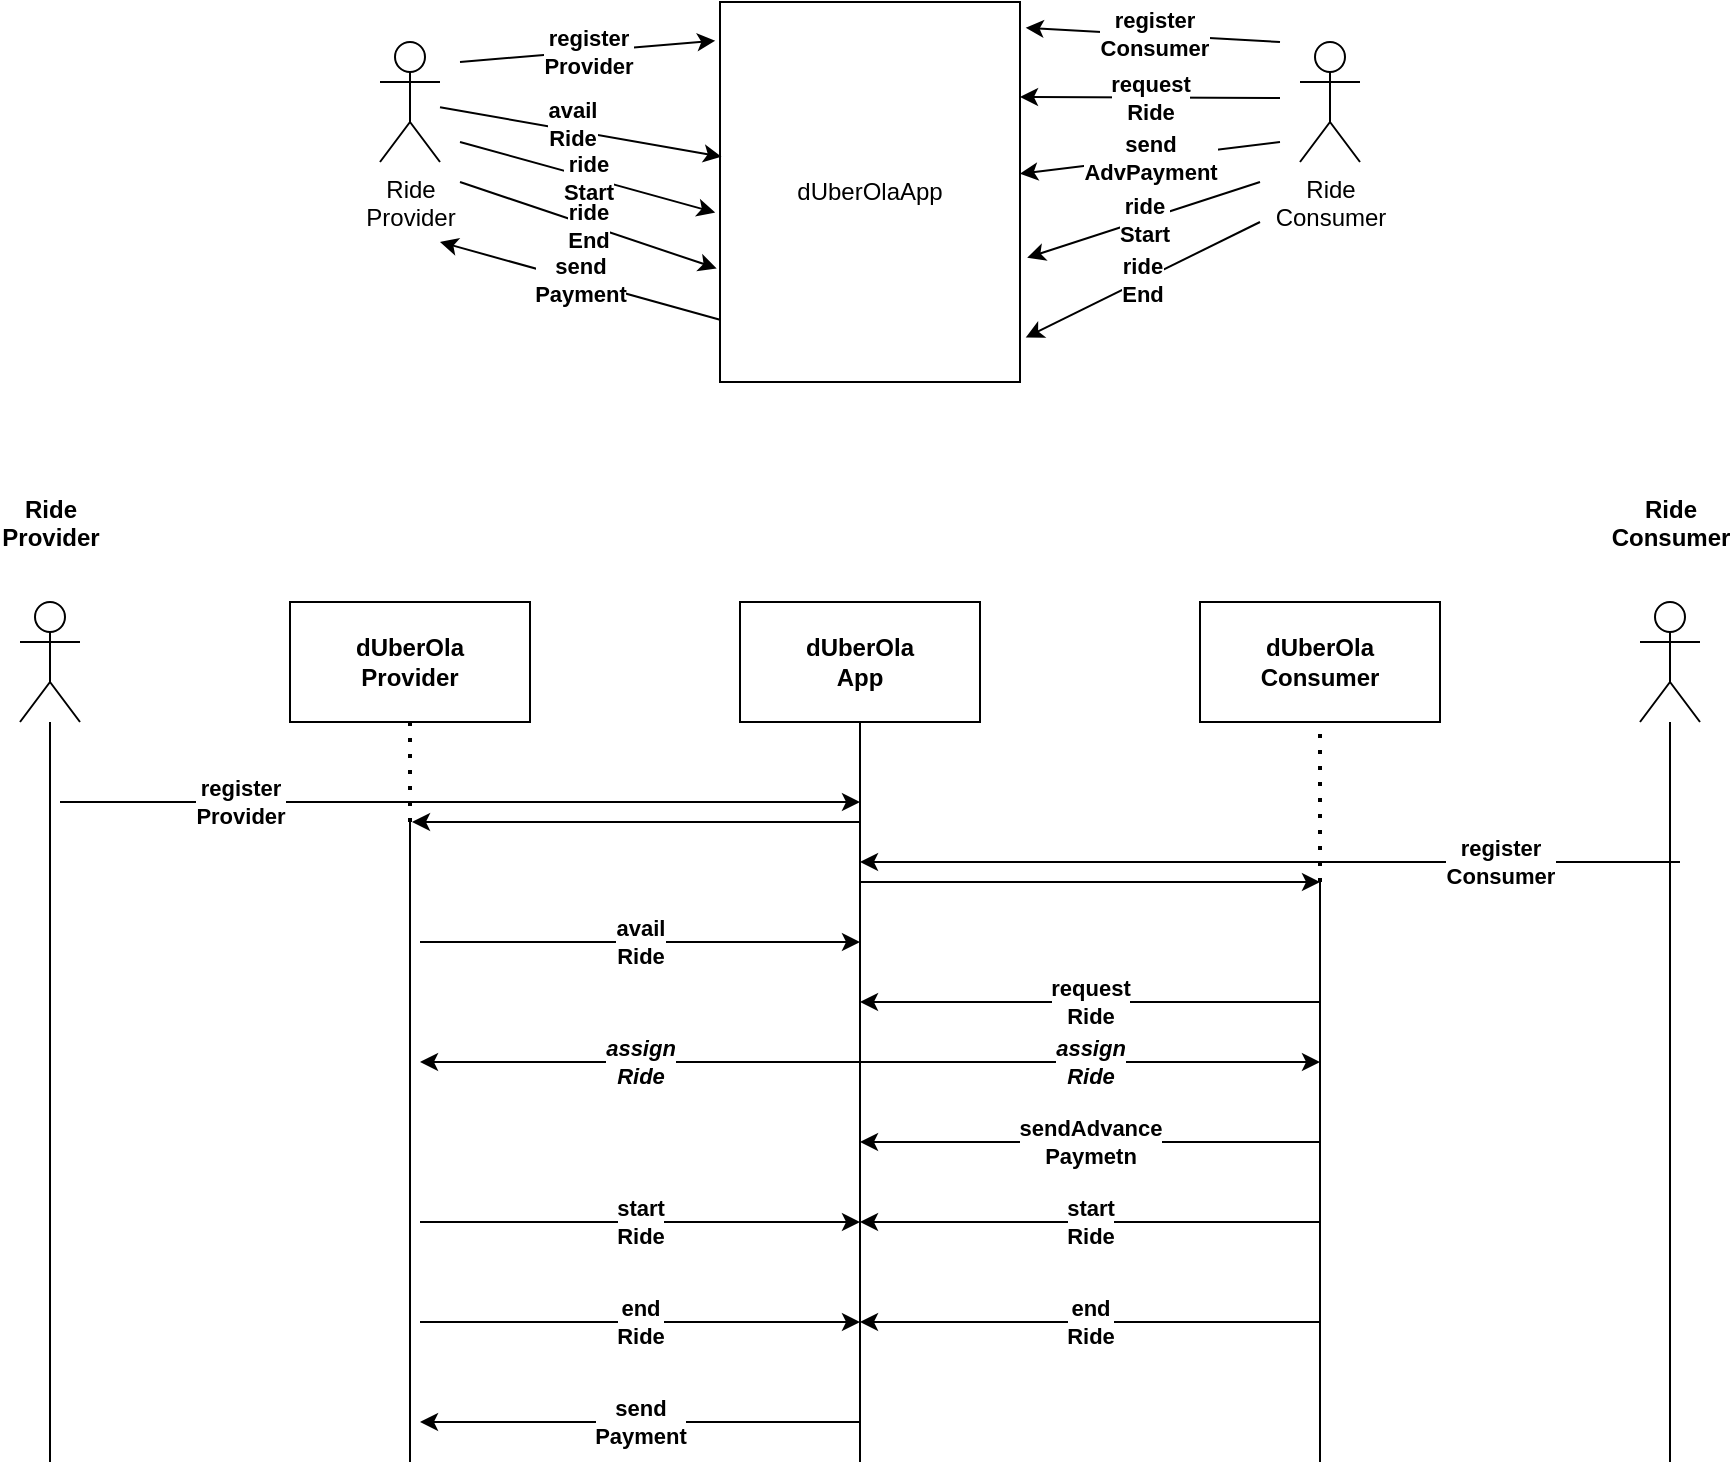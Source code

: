 <mxfile version="20.3.0" type="device"><diagram id="HCHH_OFUyhICSffRo7Yo" name="Page-1"><mxGraphModel dx="1888" dy="649" grid="1" gridSize="10" guides="1" tooltips="1" connect="1" arrows="1" fold="1" page="1" pageScale="1" pageWidth="850" pageHeight="1100" math="0" shadow="0"><root><mxCell id="0"/><mxCell id="1" parent="0"/><mxCell id="FoFxBenSduwCemj8S_Jc-1" value="dUberOlaApp" style="rounded=0;whiteSpace=wrap;html=1;" vertex="1" parent="1"><mxGeometry x="350" y="230" width="150" height="190" as="geometry"/></mxCell><mxCell id="FoFxBenSduwCemj8S_Jc-2" value="Ride&lt;br&gt;Provider" style="shape=umlActor;verticalLabelPosition=bottom;verticalAlign=top;html=1;outlineConnect=0;" vertex="1" parent="1"><mxGeometry x="180" y="250" width="30" height="60" as="geometry"/></mxCell><mxCell id="FoFxBenSduwCemj8S_Jc-5" value="&lt;b&gt;register&lt;br&gt;Provider&lt;/b&gt;" style="endArrow=classic;html=1;rounded=0;entryX=-0.016;entryY=0.102;entryDx=0;entryDy=0;entryPerimeter=0;" edge="1" parent="1" target="FoFxBenSduwCemj8S_Jc-1"><mxGeometry width="50" height="50" relative="1" as="geometry"><mxPoint x="220" y="260" as="sourcePoint"/><mxPoint x="450" y="310" as="targetPoint"/></mxGeometry></mxCell><mxCell id="FoFxBenSduwCemj8S_Jc-6" value="" style="endArrow=classic;html=1;rounded=0;entryX=0.005;entryY=0.407;entryDx=0;entryDy=0;entryPerimeter=0;" edge="1" parent="1" source="FoFxBenSduwCemj8S_Jc-2" target="FoFxBenSduwCemj8S_Jc-1"><mxGeometry width="50" height="50" relative="1" as="geometry"><mxPoint x="230" y="240" as="sourcePoint"/><mxPoint x="450" y="300" as="targetPoint"/></mxGeometry></mxCell><mxCell id="FoFxBenSduwCemj8S_Jc-7" value="&lt;b&gt;avail&lt;br&gt;Ride&lt;/b&gt;" style="edgeLabel;html=1;align=center;verticalAlign=middle;resizable=0;points=[];" vertex="1" connectable="0" parent="FoFxBenSduwCemj8S_Jc-6"><mxGeometry x="0.36" y="-2" relative="1" as="geometry"><mxPoint x="-29" y="-11" as="offset"/></mxGeometry></mxCell><mxCell id="FoFxBenSduwCemj8S_Jc-8" value="Ride&lt;br&gt;Consumer" style="shape=umlActor;verticalLabelPosition=bottom;verticalAlign=top;html=1;outlineConnect=0;" vertex="1" parent="1"><mxGeometry x="640" y="250" width="30" height="60" as="geometry"/></mxCell><mxCell id="FoFxBenSduwCemj8S_Jc-9" value="&lt;b&gt;register&lt;br&gt;Consumer&lt;/b&gt;" style="endArrow=classic;html=1;rounded=0;entryX=1.019;entryY=0.068;entryDx=0;entryDy=0;entryPerimeter=0;" edge="1" parent="1" target="FoFxBenSduwCemj8S_Jc-1"><mxGeometry width="50" height="50" relative="1" as="geometry"><mxPoint x="630" y="250" as="sourcePoint"/><mxPoint x="450" y="300" as="targetPoint"/></mxGeometry></mxCell><mxCell id="FoFxBenSduwCemj8S_Jc-10" value="&lt;b&gt;request&lt;br&gt;Ride&lt;/b&gt;" style="endArrow=classic;html=1;rounded=0;entryX=1;entryY=0.25;entryDx=0;entryDy=0;" edge="1" parent="1" target="FoFxBenSduwCemj8S_Jc-1"><mxGeometry width="50" height="50" relative="1" as="geometry"><mxPoint x="630" y="278" as="sourcePoint"/><mxPoint x="450" y="300" as="targetPoint"/></mxGeometry></mxCell><mxCell id="FoFxBenSduwCemj8S_Jc-11" value="&lt;b&gt;ride&lt;br&gt;Start&lt;/b&gt;" style="endArrow=classic;html=1;rounded=0;entryX=-0.016;entryY=0.554;entryDx=0;entryDy=0;entryPerimeter=0;" edge="1" parent="1" target="FoFxBenSduwCemj8S_Jc-1"><mxGeometry width="50" height="50" relative="1" as="geometry"><mxPoint x="220" y="300" as="sourcePoint"/><mxPoint x="450" y="280" as="targetPoint"/></mxGeometry></mxCell><mxCell id="FoFxBenSduwCemj8S_Jc-12" value="&lt;b&gt;ride&lt;br&gt;Start&lt;/b&gt;" style="endArrow=classic;html=1;rounded=0;entryX=1.024;entryY=0.673;entryDx=0;entryDy=0;entryPerimeter=0;" edge="1" parent="1" target="FoFxBenSduwCemj8S_Jc-1"><mxGeometry width="50" height="50" relative="1" as="geometry"><mxPoint x="620" y="320" as="sourcePoint"/><mxPoint x="450" y="280" as="targetPoint"/></mxGeometry></mxCell><mxCell id="FoFxBenSduwCemj8S_Jc-13" value="&lt;b&gt;ride&lt;br&gt;End&lt;/b&gt;" style="endArrow=classic;html=1;rounded=0;entryX=-0.011;entryY=0.701;entryDx=0;entryDy=0;entryPerimeter=0;" edge="1" parent="1" target="FoFxBenSduwCemj8S_Jc-1"><mxGeometry width="50" height="50" relative="1" as="geometry"><mxPoint x="220" y="320" as="sourcePoint"/><mxPoint x="357.6" y="347.68" as="targetPoint"/></mxGeometry></mxCell><mxCell id="FoFxBenSduwCemj8S_Jc-14" value="&lt;b&gt;ride&lt;br&gt;End&lt;br&gt;&lt;/b&gt;" style="endArrow=classic;html=1;rounded=0;entryX=1.019;entryY=0.883;entryDx=0;entryDy=0;entryPerimeter=0;" edge="1" parent="1" target="FoFxBenSduwCemj8S_Jc-1"><mxGeometry width="50" height="50" relative="1" as="geometry"><mxPoint x="620" y="340" as="sourcePoint"/><mxPoint x="707.6" y="377.68" as="targetPoint"/></mxGeometry></mxCell><mxCell id="FoFxBenSduwCemj8S_Jc-15" value="&lt;b&gt;send&lt;br&gt;AdvPayment&lt;/b&gt;" style="endArrow=classic;html=1;rounded=0;" edge="1" parent="1" target="FoFxBenSduwCemj8S_Jc-1"><mxGeometry width="50" height="50" relative="1" as="geometry"><mxPoint x="630" y="300" as="sourcePoint"/><mxPoint x="450" y="270" as="targetPoint"/></mxGeometry></mxCell><mxCell id="FoFxBenSduwCemj8S_Jc-16" value="&lt;b&gt;send&lt;br&gt;Payment&lt;/b&gt;" style="endArrow=classic;html=1;rounded=0;exitX=0;exitY=0.836;exitDx=0;exitDy=0;exitPerimeter=0;" edge="1" parent="1" source="FoFxBenSduwCemj8S_Jc-1"><mxGeometry width="50" height="50" relative="1" as="geometry"><mxPoint x="400" y="310" as="sourcePoint"/><mxPoint x="210" y="350" as="targetPoint"/></mxGeometry></mxCell><mxCell id="FoFxBenSduwCemj8S_Jc-17" value="&lt;b&gt;dUberOla&lt;br&gt;App&lt;/b&gt;" style="rounded=0;whiteSpace=wrap;html=1;" vertex="1" parent="1"><mxGeometry x="360" y="530" width="120" height="60" as="geometry"/></mxCell><mxCell id="FoFxBenSduwCemj8S_Jc-18" value="&lt;b&gt;Ride&lt;br&gt;Provider&lt;/b&gt;" style="shape=umlActor;verticalLabelPosition=top;verticalAlign=top;html=1;outlineConnect=0;" vertex="1" parent="1"><mxGeometry y="530" width="30" height="60" as="geometry"/></mxCell><mxCell id="FoFxBenSduwCemj8S_Jc-19" value="&lt;b&gt;Ride&lt;br&gt;Consumer&lt;/b&gt;" style="shape=umlActor;verticalLabelPosition=top;verticalAlign=top;html=1;outlineConnect=0;" vertex="1" parent="1"><mxGeometry x="810" y="530" width="30" height="60" as="geometry"/></mxCell><mxCell id="FoFxBenSduwCemj8S_Jc-22" value="" style="endArrow=none;html=1;rounded=0;entryX=0.5;entryY=1;entryDx=0;entryDy=0;" edge="1" parent="1" target="FoFxBenSduwCemj8S_Jc-17"><mxGeometry width="50" height="50" relative="1" as="geometry"><mxPoint x="420" y="960" as="sourcePoint"/><mxPoint x="450" y="530" as="targetPoint"/></mxGeometry></mxCell><mxCell id="FoFxBenSduwCemj8S_Jc-23" value="" style="endArrow=none;html=1;rounded=0;" edge="1" parent="1" target="FoFxBenSduwCemj8S_Jc-18"><mxGeometry width="50" height="50" relative="1" as="geometry"><mxPoint x="15" y="960" as="sourcePoint"/><mxPoint x="15" y="640" as="targetPoint"/></mxGeometry></mxCell><mxCell id="FoFxBenSduwCemj8S_Jc-24" value="" style="endArrow=none;html=1;rounded=0;" edge="1" parent="1" target="FoFxBenSduwCemj8S_Jc-19"><mxGeometry width="50" height="50" relative="1" as="geometry"><mxPoint x="825" y="960" as="sourcePoint"/><mxPoint x="824.625" y="590" as="targetPoint"/></mxGeometry></mxCell><mxCell id="FoFxBenSduwCemj8S_Jc-25" value="&lt;b&gt;register&lt;br&gt;Provider&lt;/b&gt;" style="endArrow=classic;html=1;rounded=0;" edge="1" parent="1"><mxGeometry x="-0.55" width="50" height="50" relative="1" as="geometry"><mxPoint x="20" y="630" as="sourcePoint"/><mxPoint x="420" y="630" as="targetPoint"/><mxPoint as="offset"/></mxGeometry></mxCell><mxCell id="FoFxBenSduwCemj8S_Jc-26" value="&lt;b&gt;register&lt;br&gt;Consumer&lt;/b&gt;" style="endArrow=classic;html=1;rounded=0;" edge="1" parent="1"><mxGeometry x="-0.561" width="50" height="50" relative="1" as="geometry"><mxPoint x="830" y="660" as="sourcePoint"/><mxPoint x="420" y="660" as="targetPoint"/><mxPoint as="offset"/></mxGeometry></mxCell><mxCell id="FoFxBenSduwCemj8S_Jc-27" value="&lt;b&gt;avail&lt;br&gt;Ride&lt;/b&gt;" style="endArrow=classic;html=1;rounded=0;" edge="1" parent="1"><mxGeometry width="50" height="50" relative="1" as="geometry"><mxPoint x="200" y="700" as="sourcePoint"/><mxPoint x="420" y="700" as="targetPoint"/></mxGeometry></mxCell><mxCell id="FoFxBenSduwCemj8S_Jc-28" value="&lt;b&gt;request&lt;br&gt;Ride&lt;/b&gt;" style="endArrow=classic;html=1;rounded=0;" edge="1" parent="1"><mxGeometry width="50" height="50" relative="1" as="geometry"><mxPoint x="650" y="730" as="sourcePoint"/><mxPoint x="420" y="730" as="targetPoint"/></mxGeometry></mxCell><mxCell id="FoFxBenSduwCemj8S_Jc-29" value="&lt;b&gt;&lt;i&gt;assign&lt;br&gt;Ride&lt;/i&gt;&lt;/b&gt;" style="endArrow=classic;html=1;rounded=0;" edge="1" parent="1"><mxGeometry width="50" height="50" relative="1" as="geometry"><mxPoint x="420" y="760" as="sourcePoint"/><mxPoint x="650" y="760" as="targetPoint"/></mxGeometry></mxCell><mxCell id="FoFxBenSduwCemj8S_Jc-30" value="&lt;b&gt;&lt;i&gt;assign&lt;br&gt;Ride&lt;/i&gt;&lt;/b&gt;" style="endArrow=classic;html=1;rounded=0;" edge="1" parent="1"><mxGeometry width="50" height="50" relative="1" as="geometry"><mxPoint x="420" y="760" as="sourcePoint"/><mxPoint x="200" y="760" as="targetPoint"/></mxGeometry></mxCell><mxCell id="FoFxBenSduwCemj8S_Jc-31" value="&lt;b&gt;sendAdvance&lt;br&gt;Paymetn&lt;/b&gt;" style="endArrow=classic;html=1;rounded=0;" edge="1" parent="1"><mxGeometry width="50" height="50" relative="1" as="geometry"><mxPoint x="650" y="800" as="sourcePoint"/><mxPoint x="420" y="800" as="targetPoint"/></mxGeometry></mxCell><mxCell id="FoFxBenSduwCemj8S_Jc-32" value="&lt;b&gt;start&lt;br&gt;Ride&lt;/b&gt;" style="endArrow=classic;html=1;rounded=0;" edge="1" parent="1"><mxGeometry width="50" height="50" relative="1" as="geometry"><mxPoint x="650" y="840" as="sourcePoint"/><mxPoint x="420" y="840" as="targetPoint"/></mxGeometry></mxCell><mxCell id="FoFxBenSduwCemj8S_Jc-33" value="&lt;b&gt;start&lt;br&gt;Ride&lt;/b&gt;" style="endArrow=classic;html=1;rounded=0;" edge="1" parent="1"><mxGeometry width="50" height="50" relative="1" as="geometry"><mxPoint x="200" y="840" as="sourcePoint"/><mxPoint x="420" y="840" as="targetPoint"/></mxGeometry></mxCell><mxCell id="FoFxBenSduwCemj8S_Jc-34" value="&lt;b&gt;end&lt;br&gt;Ride&lt;/b&gt;" style="endArrow=classic;html=1;rounded=0;" edge="1" parent="1"><mxGeometry width="50" height="50" relative="1" as="geometry"><mxPoint x="200" y="890" as="sourcePoint"/><mxPoint x="420" y="890" as="targetPoint"/></mxGeometry></mxCell><mxCell id="FoFxBenSduwCemj8S_Jc-35" value="&lt;b&gt;end&lt;br&gt;Ride&lt;/b&gt;" style="endArrow=classic;html=1;rounded=0;" edge="1" parent="1"><mxGeometry width="50" height="50" relative="1" as="geometry"><mxPoint x="650" y="890" as="sourcePoint"/><mxPoint x="420" y="890" as="targetPoint"/></mxGeometry></mxCell><mxCell id="FoFxBenSduwCemj8S_Jc-36" value="&lt;b&gt;send&lt;br&gt;Payment&lt;/b&gt;" style="endArrow=classic;html=1;rounded=0;" edge="1" parent="1"><mxGeometry width="50" height="50" relative="1" as="geometry"><mxPoint x="420" y="940" as="sourcePoint"/><mxPoint x="200" y="940" as="targetPoint"/></mxGeometry></mxCell><mxCell id="FoFxBenSduwCemj8S_Jc-37" value="&lt;b&gt;dUberOla&lt;br&gt;Provider&lt;/b&gt;" style="rounded=0;whiteSpace=wrap;html=1;" vertex="1" parent="1"><mxGeometry x="135" y="530" width="120" height="60" as="geometry"/></mxCell><mxCell id="FoFxBenSduwCemj8S_Jc-38" value="" style="endArrow=none;html=1;rounded=0;" edge="1" parent="1"><mxGeometry width="50" height="50" relative="1" as="geometry"><mxPoint x="195" y="960" as="sourcePoint"/><mxPoint x="195" y="640" as="targetPoint"/></mxGeometry></mxCell><mxCell id="FoFxBenSduwCemj8S_Jc-39" value="&lt;b&gt;dUberOla&lt;br&gt;Consumer&lt;/b&gt;" style="rounded=0;whiteSpace=wrap;html=1;" vertex="1" parent="1"><mxGeometry x="590" y="530" width="120" height="60" as="geometry"/></mxCell><mxCell id="FoFxBenSduwCemj8S_Jc-40" value="" style="endArrow=none;html=1;rounded=0;" edge="1" parent="1"><mxGeometry width="50" height="50" relative="1" as="geometry"><mxPoint x="650" y="960" as="sourcePoint"/><mxPoint x="650" y="670" as="targetPoint"/></mxGeometry></mxCell><mxCell id="FoFxBenSduwCemj8S_Jc-41" value="" style="endArrow=classic;html=1;rounded=0;" edge="1" parent="1"><mxGeometry width="50" height="50" relative="1" as="geometry"><mxPoint x="420" y="640" as="sourcePoint"/><mxPoint x="196" y="640" as="targetPoint"/></mxGeometry></mxCell><mxCell id="FoFxBenSduwCemj8S_Jc-42" value="" style="endArrow=classic;html=1;rounded=0;" edge="1" parent="1"><mxGeometry width="50" height="50" relative="1" as="geometry"><mxPoint x="420" y="670" as="sourcePoint"/><mxPoint x="650" y="670" as="targetPoint"/></mxGeometry></mxCell><mxCell id="FoFxBenSduwCemj8S_Jc-43" value="" style="endArrow=none;dashed=1;html=1;dashPattern=1 3;strokeWidth=2;rounded=0;entryX=0.5;entryY=1;entryDx=0;entryDy=0;" edge="1" parent="1" target="FoFxBenSduwCemj8S_Jc-39"><mxGeometry width="50" height="50" relative="1" as="geometry"><mxPoint x="650" y="670" as="sourcePoint"/><mxPoint x="450" y="780" as="targetPoint"/></mxGeometry></mxCell><mxCell id="FoFxBenSduwCemj8S_Jc-44" value="" style="endArrow=none;dashed=1;html=1;dashPattern=1 3;strokeWidth=2;rounded=0;entryX=0.5;entryY=1;entryDx=0;entryDy=0;" edge="1" parent="1" target="FoFxBenSduwCemj8S_Jc-37"><mxGeometry width="50" height="50" relative="1" as="geometry"><mxPoint x="195" y="640" as="sourcePoint"/><mxPoint x="450" y="780" as="targetPoint"/></mxGeometry></mxCell></root></mxGraphModel></diagram></mxfile>